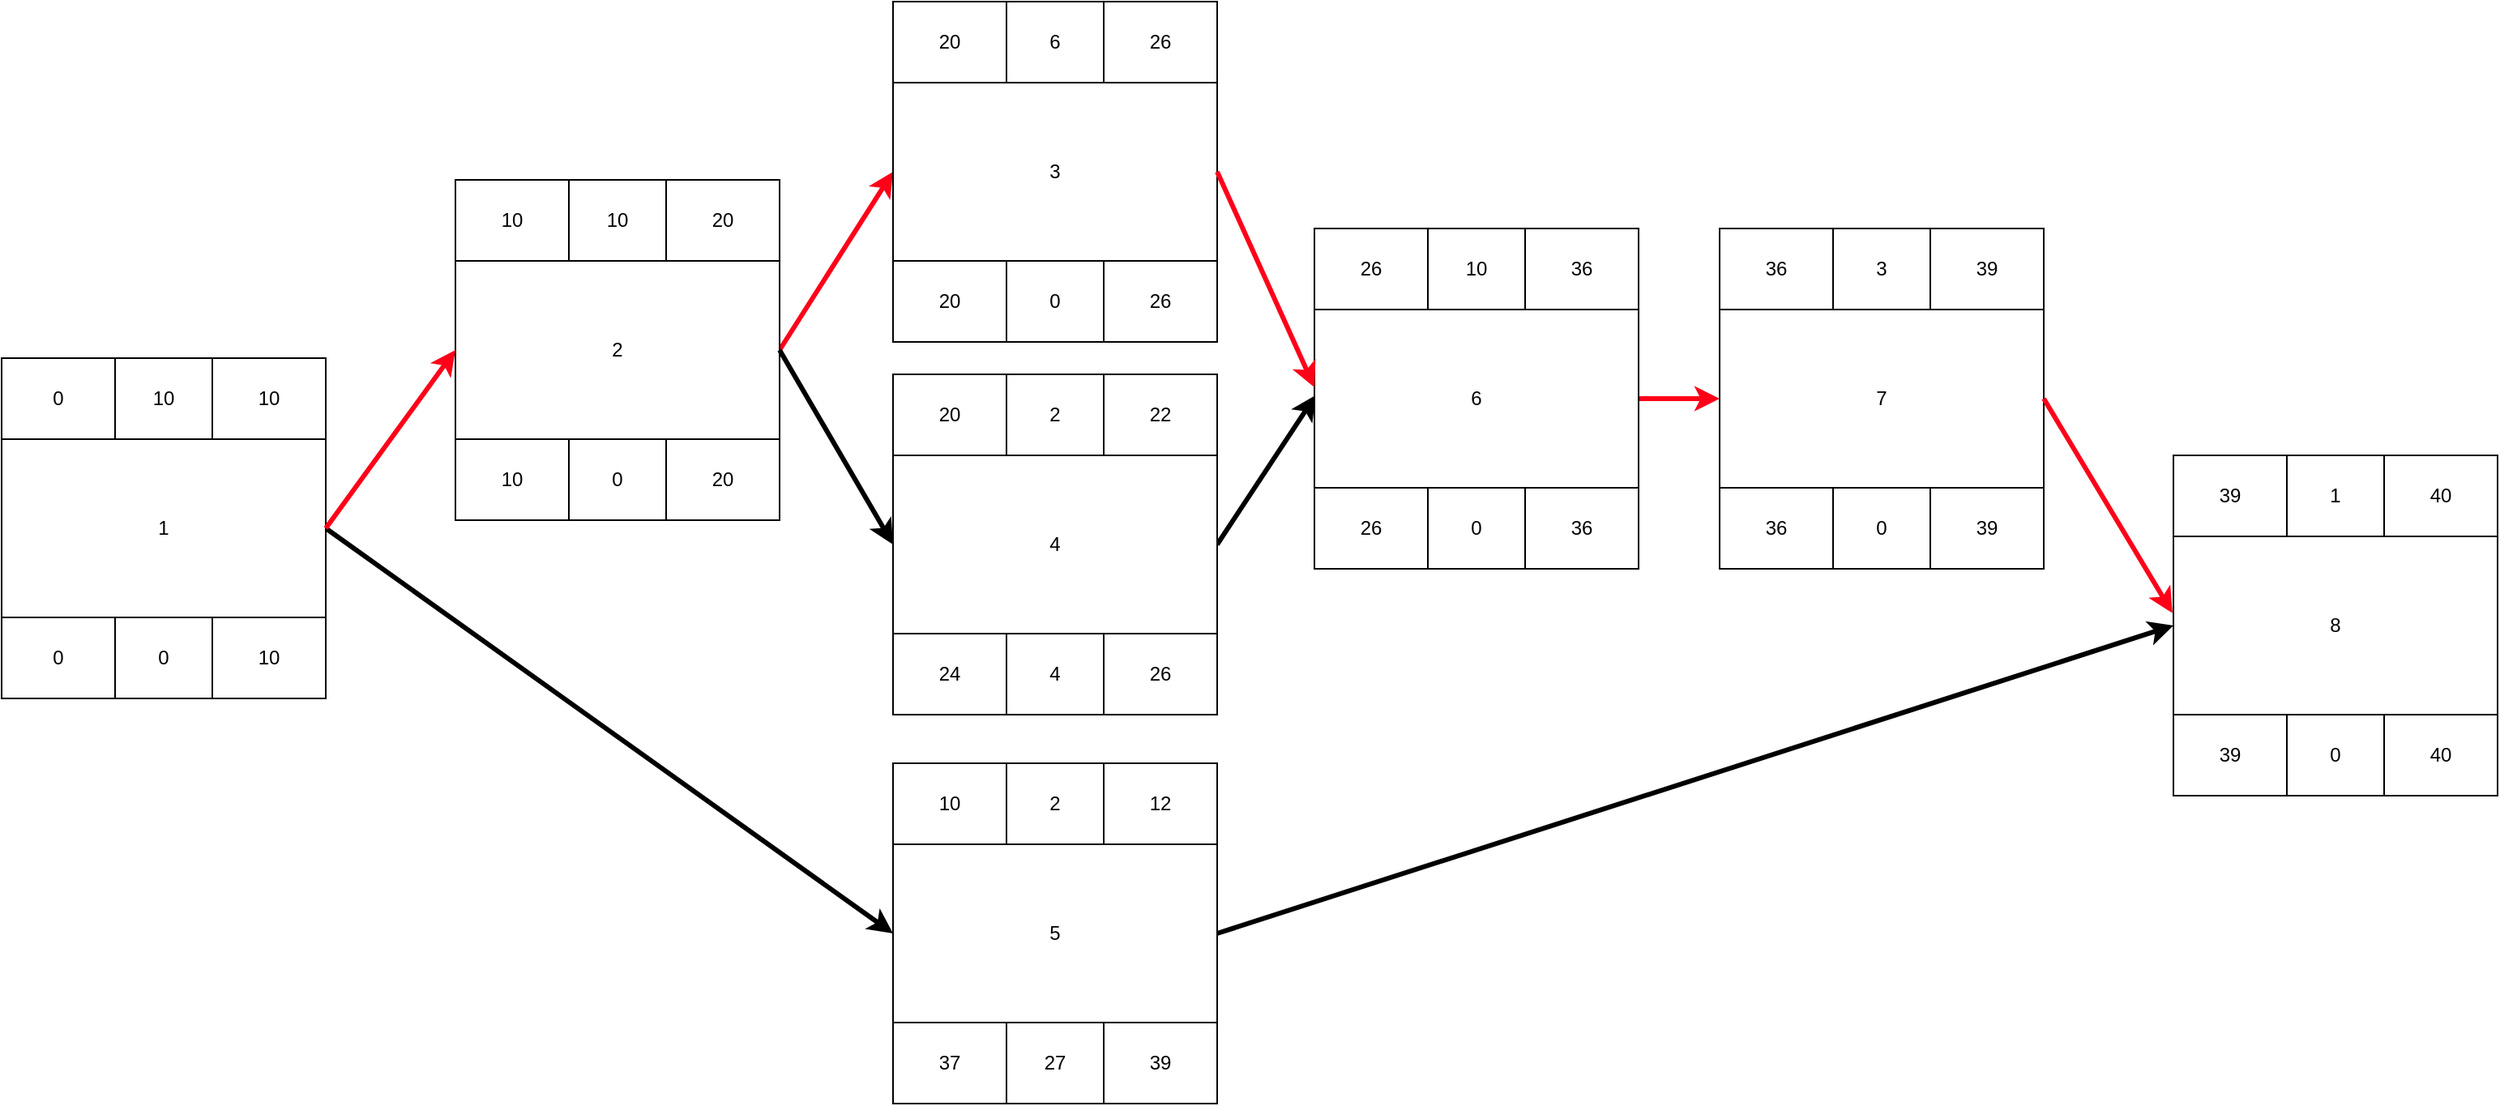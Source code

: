 <mxfile version="24.7.8">
  <diagram name="Page-1" id="9c096ad6-e400-ecc8-3e38-643d2caac077">
    <mxGraphModel dx="636" dy="748" grid="1" gridSize="10" guides="1" tooltips="1" connect="1" arrows="1" fold="1" page="1" pageScale="1.5" pageWidth="1169" pageHeight="826" background="none" math="0" shadow="0">
      <root>
        <mxCell id="0" style=";html=1;" />
        <mxCell id="1" style=";html=1;" parent="0" />
        <mxCell id="XEt0RwcjZD9UKayn3xR3-100" style="rounded=0;orthogonalLoop=1;jettySize=auto;html=1;exitX=1;exitY=0.5;exitDx=0;exitDy=0;entryX=0;entryY=0.5;entryDx=0;entryDy=0;strokeWidth=3;" edge="1" parent="1" source="XEt0RwcjZD9UKayn3xR3-6" target="XEt0RwcjZD9UKayn3xR3-86">
          <mxGeometry relative="1" as="geometry" />
        </mxCell>
        <mxCell id="XEt0RwcjZD9UKayn3xR3-6" value="" style="swimlane;startSize=0;" vertex="1" parent="1">
          <mxGeometry x="50" y="270" width="200" height="210" as="geometry" />
        </mxCell>
        <mxCell id="XEt0RwcjZD9UKayn3xR3-7" value="" style="rounded=0;whiteSpace=wrap;html=1;" vertex="1" parent="XEt0RwcjZD9UKayn3xR3-6">
          <mxGeometry y="50" width="200" height="110" as="geometry" />
        </mxCell>
        <mxCell id="XEt0RwcjZD9UKayn3xR3-8" value="" style="rounded=0;whiteSpace=wrap;html=1;" vertex="1" parent="XEt0RwcjZD9UKayn3xR3-6">
          <mxGeometry y="160" width="70" height="50" as="geometry" />
        </mxCell>
        <mxCell id="XEt0RwcjZD9UKayn3xR3-9" value="" style="rounded=0;whiteSpace=wrap;html=1;" vertex="1" parent="XEt0RwcjZD9UKayn3xR3-6">
          <mxGeometry x="70" y="160" width="60" height="50" as="geometry" />
        </mxCell>
        <mxCell id="XEt0RwcjZD9UKayn3xR3-10" value="" style="rounded=0;whiteSpace=wrap;html=1;" vertex="1" parent="XEt0RwcjZD9UKayn3xR3-6">
          <mxGeometry x="130" y="160" width="70" height="50" as="geometry" />
        </mxCell>
        <mxCell id="XEt0RwcjZD9UKayn3xR3-11" value="" style="rounded=0;whiteSpace=wrap;html=1;" vertex="1" parent="XEt0RwcjZD9UKayn3xR3-6">
          <mxGeometry width="70" height="50" as="geometry" />
        </mxCell>
        <mxCell id="XEt0RwcjZD9UKayn3xR3-12" value="" style="rounded=0;whiteSpace=wrap;html=1;" vertex="1" parent="XEt0RwcjZD9UKayn3xR3-6">
          <mxGeometry x="70" width="60" height="50" as="geometry" />
        </mxCell>
        <mxCell id="XEt0RwcjZD9UKayn3xR3-13" value="" style="rounded=0;whiteSpace=wrap;html=1;" vertex="1" parent="XEt0RwcjZD9UKayn3xR3-6">
          <mxGeometry x="130" width="70" height="50" as="geometry" />
        </mxCell>
        <mxCell id="XEt0RwcjZD9UKayn3xR3-14" value="1" style="text;html=1;align=center;verticalAlign=middle;whiteSpace=wrap;rounded=0;" vertex="1" parent="XEt0RwcjZD9UKayn3xR3-6">
          <mxGeometry x="70" y="90" width="60" height="30" as="geometry" />
        </mxCell>
        <mxCell id="XEt0RwcjZD9UKayn3xR3-15" value="0" style="text;html=1;align=center;verticalAlign=middle;whiteSpace=wrap;rounded=0;" vertex="1" parent="XEt0RwcjZD9UKayn3xR3-6">
          <mxGeometry x="5" y="10" width="60" height="30" as="geometry" />
        </mxCell>
        <mxCell id="XEt0RwcjZD9UKayn3xR3-16" value="10" style="text;html=1;align=center;verticalAlign=middle;whiteSpace=wrap;rounded=0;" vertex="1" parent="XEt0RwcjZD9UKayn3xR3-6">
          <mxGeometry x="70" y="10" width="60" height="30" as="geometry" />
        </mxCell>
        <mxCell id="XEt0RwcjZD9UKayn3xR3-17" value="10" style="text;html=1;align=center;verticalAlign=middle;whiteSpace=wrap;rounded=0;" vertex="1" parent="XEt0RwcjZD9UKayn3xR3-6">
          <mxGeometry x="135" y="10" width="60" height="30" as="geometry" />
        </mxCell>
        <mxCell id="XEt0RwcjZD9UKayn3xR3-18" value="0" style="text;html=1;align=center;verticalAlign=middle;whiteSpace=wrap;rounded=0;" vertex="1" parent="XEt0RwcjZD9UKayn3xR3-6">
          <mxGeometry x="5" y="170" width="60" height="30" as="geometry" />
        </mxCell>
        <mxCell id="XEt0RwcjZD9UKayn3xR3-19" value="0" style="text;html=1;align=center;verticalAlign=middle;whiteSpace=wrap;rounded=0;" vertex="1" parent="XEt0RwcjZD9UKayn3xR3-6">
          <mxGeometry x="70" y="170" width="60" height="30" as="geometry" />
        </mxCell>
        <mxCell id="XEt0RwcjZD9UKayn3xR3-20" value="10" style="text;html=1;align=center;verticalAlign=middle;whiteSpace=wrap;rounded=0;" vertex="1" parent="XEt0RwcjZD9UKayn3xR3-6">
          <mxGeometry x="135" y="170" width="60" height="30" as="geometry" />
        </mxCell>
        <mxCell id="XEt0RwcjZD9UKayn3xR3-52" style="rounded=0;orthogonalLoop=1;jettySize=auto;html=1;exitX=1;exitY=0.5;exitDx=0;exitDy=0;entryX=0;entryY=0.5;entryDx=0;entryDy=0;strokeColor=#FF0019;strokeWidth=3;" edge="1" parent="1" source="XEt0RwcjZD9UKayn3xR3-21" target="XEt0RwcjZD9UKayn3xR3-37">
          <mxGeometry relative="1" as="geometry" />
        </mxCell>
        <mxCell id="XEt0RwcjZD9UKayn3xR3-21" value="" style="swimlane;startSize=0;" vertex="1" parent="1">
          <mxGeometry x="330" y="160" width="200" height="210" as="geometry" />
        </mxCell>
        <mxCell id="XEt0RwcjZD9UKayn3xR3-22" value="" style="rounded=0;whiteSpace=wrap;html=1;" vertex="1" parent="XEt0RwcjZD9UKayn3xR3-21">
          <mxGeometry y="50" width="200" height="110" as="geometry" />
        </mxCell>
        <mxCell id="XEt0RwcjZD9UKayn3xR3-23" value="" style="rounded=0;whiteSpace=wrap;html=1;" vertex="1" parent="XEt0RwcjZD9UKayn3xR3-21">
          <mxGeometry y="160" width="70" height="50" as="geometry" />
        </mxCell>
        <mxCell id="XEt0RwcjZD9UKayn3xR3-24" value="" style="rounded=0;whiteSpace=wrap;html=1;" vertex="1" parent="XEt0RwcjZD9UKayn3xR3-21">
          <mxGeometry x="70" y="160" width="60" height="50" as="geometry" />
        </mxCell>
        <mxCell id="XEt0RwcjZD9UKayn3xR3-25" value="" style="rounded=0;whiteSpace=wrap;html=1;" vertex="1" parent="XEt0RwcjZD9UKayn3xR3-21">
          <mxGeometry x="130" y="160" width="70" height="50" as="geometry" />
        </mxCell>
        <mxCell id="XEt0RwcjZD9UKayn3xR3-26" value="" style="rounded=0;whiteSpace=wrap;html=1;" vertex="1" parent="XEt0RwcjZD9UKayn3xR3-21">
          <mxGeometry width="70" height="50" as="geometry" />
        </mxCell>
        <mxCell id="XEt0RwcjZD9UKayn3xR3-27" value="" style="rounded=0;whiteSpace=wrap;html=1;" vertex="1" parent="XEt0RwcjZD9UKayn3xR3-21">
          <mxGeometry x="70" width="60" height="50" as="geometry" />
        </mxCell>
        <mxCell id="XEt0RwcjZD9UKayn3xR3-28" value="" style="rounded=0;whiteSpace=wrap;html=1;" vertex="1" parent="XEt0RwcjZD9UKayn3xR3-21">
          <mxGeometry x="130" width="70" height="50" as="geometry" />
        </mxCell>
        <mxCell id="XEt0RwcjZD9UKayn3xR3-29" value="2" style="text;html=1;align=center;verticalAlign=middle;whiteSpace=wrap;rounded=0;" vertex="1" parent="XEt0RwcjZD9UKayn3xR3-21">
          <mxGeometry x="70" y="90" width="60" height="30" as="geometry" />
        </mxCell>
        <mxCell id="XEt0RwcjZD9UKayn3xR3-30" value="10" style="text;html=1;align=center;verticalAlign=middle;whiteSpace=wrap;rounded=0;" vertex="1" parent="XEt0RwcjZD9UKayn3xR3-21">
          <mxGeometry x="5" y="10" width="60" height="30" as="geometry" />
        </mxCell>
        <mxCell id="XEt0RwcjZD9UKayn3xR3-31" value="10" style="text;html=1;align=center;verticalAlign=middle;whiteSpace=wrap;rounded=0;" vertex="1" parent="XEt0RwcjZD9UKayn3xR3-21">
          <mxGeometry x="70" y="10" width="60" height="30" as="geometry" />
        </mxCell>
        <mxCell id="XEt0RwcjZD9UKayn3xR3-32" value="20" style="text;html=1;align=center;verticalAlign=middle;whiteSpace=wrap;rounded=0;" vertex="1" parent="XEt0RwcjZD9UKayn3xR3-21">
          <mxGeometry x="135" y="10" width="60" height="30" as="geometry" />
        </mxCell>
        <mxCell id="XEt0RwcjZD9UKayn3xR3-33" value="10" style="text;html=1;align=center;verticalAlign=middle;whiteSpace=wrap;rounded=0;" vertex="1" parent="XEt0RwcjZD9UKayn3xR3-21">
          <mxGeometry x="5" y="170" width="60" height="30" as="geometry" />
        </mxCell>
        <mxCell id="XEt0RwcjZD9UKayn3xR3-34" value="0" style="text;html=1;align=center;verticalAlign=middle;whiteSpace=wrap;rounded=0;" vertex="1" parent="XEt0RwcjZD9UKayn3xR3-21">
          <mxGeometry x="70" y="170" width="60" height="30" as="geometry" />
        </mxCell>
        <mxCell id="XEt0RwcjZD9UKayn3xR3-35" value="20" style="text;html=1;align=center;verticalAlign=middle;whiteSpace=wrap;rounded=0;" vertex="1" parent="XEt0RwcjZD9UKayn3xR3-21">
          <mxGeometry x="135" y="170" width="60" height="30" as="geometry" />
        </mxCell>
        <mxCell id="XEt0RwcjZD9UKayn3xR3-36" value="" style="endArrow=classic;html=1;rounded=0;exitX=1;exitY=0.5;exitDx=0;exitDy=0;entryX=0;entryY=0.5;entryDx=0;entryDy=0;strokeColor=#FF0019;strokeWidth=3;" edge="1" parent="1" source="XEt0RwcjZD9UKayn3xR3-7" target="XEt0RwcjZD9UKayn3xR3-21">
          <mxGeometry width="50" height="50" relative="1" as="geometry">
            <mxPoint x="730" y="710" as="sourcePoint" />
            <mxPoint x="780" y="660" as="targetPoint" />
          </mxGeometry>
        </mxCell>
        <mxCell id="XEt0RwcjZD9UKayn3xR3-37" value="" style="swimlane;startSize=0;" vertex="1" parent="1">
          <mxGeometry x="600" y="50" width="200" height="210" as="geometry" />
        </mxCell>
        <mxCell id="XEt0RwcjZD9UKayn3xR3-38" value="" style="rounded=0;whiteSpace=wrap;html=1;" vertex="1" parent="XEt0RwcjZD9UKayn3xR3-37">
          <mxGeometry y="50" width="200" height="110" as="geometry" />
        </mxCell>
        <mxCell id="XEt0RwcjZD9UKayn3xR3-39" value="" style="rounded=0;whiteSpace=wrap;html=1;" vertex="1" parent="XEt0RwcjZD9UKayn3xR3-37">
          <mxGeometry y="160" width="70" height="50" as="geometry" />
        </mxCell>
        <mxCell id="XEt0RwcjZD9UKayn3xR3-40" value="" style="rounded=0;whiteSpace=wrap;html=1;" vertex="1" parent="XEt0RwcjZD9UKayn3xR3-37">
          <mxGeometry x="70" y="160" width="60" height="50" as="geometry" />
        </mxCell>
        <mxCell id="XEt0RwcjZD9UKayn3xR3-41" value="" style="rounded=0;whiteSpace=wrap;html=1;" vertex="1" parent="XEt0RwcjZD9UKayn3xR3-37">
          <mxGeometry x="130" y="160" width="70" height="50" as="geometry" />
        </mxCell>
        <mxCell id="XEt0RwcjZD9UKayn3xR3-42" value="" style="rounded=0;whiteSpace=wrap;html=1;" vertex="1" parent="XEt0RwcjZD9UKayn3xR3-37">
          <mxGeometry width="70" height="50" as="geometry" />
        </mxCell>
        <mxCell id="XEt0RwcjZD9UKayn3xR3-43" value="" style="rounded=0;whiteSpace=wrap;html=1;" vertex="1" parent="XEt0RwcjZD9UKayn3xR3-37">
          <mxGeometry x="70" width="60" height="50" as="geometry" />
        </mxCell>
        <mxCell id="XEt0RwcjZD9UKayn3xR3-44" value="" style="rounded=0;whiteSpace=wrap;html=1;" vertex="1" parent="XEt0RwcjZD9UKayn3xR3-37">
          <mxGeometry x="130" width="70" height="50" as="geometry" />
        </mxCell>
        <mxCell id="XEt0RwcjZD9UKayn3xR3-45" value="3" style="text;html=1;align=center;verticalAlign=middle;whiteSpace=wrap;rounded=0;" vertex="1" parent="XEt0RwcjZD9UKayn3xR3-37">
          <mxGeometry x="70" y="90" width="60" height="30" as="geometry" />
        </mxCell>
        <mxCell id="XEt0RwcjZD9UKayn3xR3-46" value="20" style="text;html=1;align=center;verticalAlign=middle;whiteSpace=wrap;rounded=0;" vertex="1" parent="XEt0RwcjZD9UKayn3xR3-37">
          <mxGeometry x="5" y="10" width="60" height="30" as="geometry" />
        </mxCell>
        <mxCell id="XEt0RwcjZD9UKayn3xR3-47" value="6" style="text;html=1;align=center;verticalAlign=middle;whiteSpace=wrap;rounded=0;" vertex="1" parent="XEt0RwcjZD9UKayn3xR3-37">
          <mxGeometry x="70" y="10" width="60" height="30" as="geometry" />
        </mxCell>
        <mxCell id="XEt0RwcjZD9UKayn3xR3-48" value="26" style="text;html=1;align=center;verticalAlign=middle;whiteSpace=wrap;rounded=0;" vertex="1" parent="XEt0RwcjZD9UKayn3xR3-37">
          <mxGeometry x="135" y="10" width="60" height="30" as="geometry" />
        </mxCell>
        <mxCell id="XEt0RwcjZD9UKayn3xR3-49" value="20" style="text;html=1;align=center;verticalAlign=middle;whiteSpace=wrap;rounded=0;" vertex="1" parent="XEt0RwcjZD9UKayn3xR3-37">
          <mxGeometry x="5" y="170" width="60" height="30" as="geometry" />
        </mxCell>
        <mxCell id="XEt0RwcjZD9UKayn3xR3-50" value="0" style="text;html=1;align=center;verticalAlign=middle;whiteSpace=wrap;rounded=0;" vertex="1" parent="XEt0RwcjZD9UKayn3xR3-37">
          <mxGeometry x="70" y="170" width="60" height="30" as="geometry" />
        </mxCell>
        <mxCell id="XEt0RwcjZD9UKayn3xR3-51" value="26" style="text;html=1;align=center;verticalAlign=middle;whiteSpace=wrap;rounded=0;" vertex="1" parent="XEt0RwcjZD9UKayn3xR3-37">
          <mxGeometry x="135" y="170" width="60" height="30" as="geometry" />
        </mxCell>
        <mxCell id="XEt0RwcjZD9UKayn3xR3-133" style="rounded=0;orthogonalLoop=1;jettySize=auto;html=1;exitX=1;exitY=0.5;exitDx=0;exitDy=0;entryX=0.004;entryY=0.49;entryDx=0;entryDy=0;entryPerimeter=0;strokeWidth=3;" edge="1" parent="1" source="XEt0RwcjZD9UKayn3xR3-69" target="XEt0RwcjZD9UKayn3xR3-117">
          <mxGeometry relative="1" as="geometry">
            <mxPoint x="910" y="290" as="targetPoint" />
          </mxGeometry>
        </mxCell>
        <mxCell id="XEt0RwcjZD9UKayn3xR3-69" value="" style="swimlane;startSize=0;" vertex="1" parent="1">
          <mxGeometry x="600" y="280" width="200" height="210" as="geometry" />
        </mxCell>
        <mxCell id="XEt0RwcjZD9UKayn3xR3-70" value="" style="rounded=0;whiteSpace=wrap;html=1;" vertex="1" parent="XEt0RwcjZD9UKayn3xR3-69">
          <mxGeometry y="50" width="200" height="110" as="geometry" />
        </mxCell>
        <mxCell id="XEt0RwcjZD9UKayn3xR3-71" value="" style="rounded=0;whiteSpace=wrap;html=1;" vertex="1" parent="XEt0RwcjZD9UKayn3xR3-69">
          <mxGeometry y="160" width="70" height="50" as="geometry" />
        </mxCell>
        <mxCell id="XEt0RwcjZD9UKayn3xR3-72" value="" style="rounded=0;whiteSpace=wrap;html=1;" vertex="1" parent="XEt0RwcjZD9UKayn3xR3-69">
          <mxGeometry x="70" y="160" width="60" height="50" as="geometry" />
        </mxCell>
        <mxCell id="XEt0RwcjZD9UKayn3xR3-73" value="" style="rounded=0;whiteSpace=wrap;html=1;" vertex="1" parent="XEt0RwcjZD9UKayn3xR3-69">
          <mxGeometry x="130" y="160" width="70" height="50" as="geometry" />
        </mxCell>
        <mxCell id="XEt0RwcjZD9UKayn3xR3-74" value="" style="rounded=0;whiteSpace=wrap;html=1;" vertex="1" parent="XEt0RwcjZD9UKayn3xR3-69">
          <mxGeometry width="70" height="50" as="geometry" />
        </mxCell>
        <mxCell id="XEt0RwcjZD9UKayn3xR3-75" value="" style="rounded=0;whiteSpace=wrap;html=1;" vertex="1" parent="XEt0RwcjZD9UKayn3xR3-69">
          <mxGeometry x="70" width="60" height="50" as="geometry" />
        </mxCell>
        <mxCell id="XEt0RwcjZD9UKayn3xR3-76" value="" style="rounded=0;whiteSpace=wrap;html=1;" vertex="1" parent="XEt0RwcjZD9UKayn3xR3-69">
          <mxGeometry x="130" width="70" height="50" as="geometry" />
        </mxCell>
        <mxCell id="XEt0RwcjZD9UKayn3xR3-77" value="4" style="text;html=1;align=center;verticalAlign=middle;whiteSpace=wrap;rounded=0;" vertex="1" parent="XEt0RwcjZD9UKayn3xR3-69">
          <mxGeometry x="70" y="90" width="60" height="30" as="geometry" />
        </mxCell>
        <mxCell id="XEt0RwcjZD9UKayn3xR3-78" value="20" style="text;html=1;align=center;verticalAlign=middle;whiteSpace=wrap;rounded=0;" vertex="1" parent="XEt0RwcjZD9UKayn3xR3-69">
          <mxGeometry x="5" y="10" width="60" height="30" as="geometry" />
        </mxCell>
        <mxCell id="XEt0RwcjZD9UKayn3xR3-79" value="2" style="text;html=1;align=center;verticalAlign=middle;whiteSpace=wrap;rounded=0;" vertex="1" parent="XEt0RwcjZD9UKayn3xR3-69">
          <mxGeometry x="70" y="10" width="60" height="30" as="geometry" />
        </mxCell>
        <mxCell id="XEt0RwcjZD9UKayn3xR3-80" value="22" style="text;html=1;align=center;verticalAlign=middle;whiteSpace=wrap;rounded=0;" vertex="1" parent="XEt0RwcjZD9UKayn3xR3-69">
          <mxGeometry x="135" y="10" width="60" height="30" as="geometry" />
        </mxCell>
        <mxCell id="XEt0RwcjZD9UKayn3xR3-81" value="24" style="text;html=1;align=center;verticalAlign=middle;whiteSpace=wrap;rounded=0;" vertex="1" parent="XEt0RwcjZD9UKayn3xR3-69">
          <mxGeometry x="5" y="170" width="60" height="30" as="geometry" />
        </mxCell>
        <mxCell id="XEt0RwcjZD9UKayn3xR3-82" value="4" style="text;html=1;align=center;verticalAlign=middle;whiteSpace=wrap;rounded=0;" vertex="1" parent="XEt0RwcjZD9UKayn3xR3-69">
          <mxGeometry x="70" y="170" width="60" height="30" as="geometry" />
        </mxCell>
        <mxCell id="XEt0RwcjZD9UKayn3xR3-83" value="26" style="text;html=1;align=center;verticalAlign=middle;whiteSpace=wrap;rounded=0;" vertex="1" parent="XEt0RwcjZD9UKayn3xR3-69">
          <mxGeometry x="135" y="170" width="60" height="30" as="geometry" />
        </mxCell>
        <mxCell id="XEt0RwcjZD9UKayn3xR3-84" style="rounded=0;orthogonalLoop=1;jettySize=auto;html=1;exitX=1;exitY=0.5;exitDx=0;exitDy=0;entryX=0;entryY=0.5;entryDx=0;entryDy=0;strokeWidth=3;" edge="1" parent="1" source="XEt0RwcjZD9UKayn3xR3-22" target="XEt0RwcjZD9UKayn3xR3-70">
          <mxGeometry relative="1" as="geometry" />
        </mxCell>
        <mxCell id="XEt0RwcjZD9UKayn3xR3-85" value="" style="swimlane;startSize=0;" vertex="1" parent="1">
          <mxGeometry x="600" y="520" width="200" height="210" as="geometry" />
        </mxCell>
        <mxCell id="XEt0RwcjZD9UKayn3xR3-86" value="" style="rounded=0;whiteSpace=wrap;html=1;" vertex="1" parent="XEt0RwcjZD9UKayn3xR3-85">
          <mxGeometry y="50" width="200" height="110" as="geometry" />
        </mxCell>
        <mxCell id="XEt0RwcjZD9UKayn3xR3-87" value="" style="rounded=0;whiteSpace=wrap;html=1;" vertex="1" parent="XEt0RwcjZD9UKayn3xR3-85">
          <mxGeometry y="160" width="70" height="50" as="geometry" />
        </mxCell>
        <mxCell id="XEt0RwcjZD9UKayn3xR3-88" value="" style="rounded=0;whiteSpace=wrap;html=1;" vertex="1" parent="XEt0RwcjZD9UKayn3xR3-85">
          <mxGeometry x="70" y="160" width="60" height="50" as="geometry" />
        </mxCell>
        <mxCell id="XEt0RwcjZD9UKayn3xR3-89" value="" style="rounded=0;whiteSpace=wrap;html=1;" vertex="1" parent="XEt0RwcjZD9UKayn3xR3-85">
          <mxGeometry x="130" y="160" width="70" height="50" as="geometry" />
        </mxCell>
        <mxCell id="XEt0RwcjZD9UKayn3xR3-90" value="" style="rounded=0;whiteSpace=wrap;html=1;" vertex="1" parent="XEt0RwcjZD9UKayn3xR3-85">
          <mxGeometry width="70" height="50" as="geometry" />
        </mxCell>
        <mxCell id="XEt0RwcjZD9UKayn3xR3-91" value="" style="rounded=0;whiteSpace=wrap;html=1;" vertex="1" parent="XEt0RwcjZD9UKayn3xR3-85">
          <mxGeometry x="70" width="60" height="50" as="geometry" />
        </mxCell>
        <mxCell id="XEt0RwcjZD9UKayn3xR3-92" value="" style="rounded=0;whiteSpace=wrap;html=1;" vertex="1" parent="XEt0RwcjZD9UKayn3xR3-85">
          <mxGeometry x="130" width="70" height="50" as="geometry" />
        </mxCell>
        <mxCell id="XEt0RwcjZD9UKayn3xR3-93" value="5" style="text;html=1;align=center;verticalAlign=middle;whiteSpace=wrap;rounded=0;" vertex="1" parent="XEt0RwcjZD9UKayn3xR3-85">
          <mxGeometry x="70" y="90" width="60" height="30" as="geometry" />
        </mxCell>
        <mxCell id="XEt0RwcjZD9UKayn3xR3-94" value="10" style="text;html=1;align=center;verticalAlign=middle;whiteSpace=wrap;rounded=0;" vertex="1" parent="XEt0RwcjZD9UKayn3xR3-85">
          <mxGeometry x="5" y="10" width="60" height="30" as="geometry" />
        </mxCell>
        <mxCell id="XEt0RwcjZD9UKayn3xR3-95" value="2" style="text;html=1;align=center;verticalAlign=middle;whiteSpace=wrap;rounded=0;" vertex="1" parent="XEt0RwcjZD9UKayn3xR3-85">
          <mxGeometry x="70" y="10" width="60" height="30" as="geometry" />
        </mxCell>
        <mxCell id="XEt0RwcjZD9UKayn3xR3-96" value="12" style="text;html=1;align=center;verticalAlign=middle;whiteSpace=wrap;rounded=0;" vertex="1" parent="XEt0RwcjZD9UKayn3xR3-85">
          <mxGeometry x="135" y="10" width="60" height="30" as="geometry" />
        </mxCell>
        <mxCell id="XEt0RwcjZD9UKayn3xR3-97" value="37" style="text;html=1;align=center;verticalAlign=middle;whiteSpace=wrap;rounded=0;" vertex="1" parent="XEt0RwcjZD9UKayn3xR3-85">
          <mxGeometry x="5" y="170" width="60" height="30" as="geometry" />
        </mxCell>
        <mxCell id="XEt0RwcjZD9UKayn3xR3-98" value="27" style="text;html=1;align=center;verticalAlign=middle;whiteSpace=wrap;rounded=0;" vertex="1" parent="XEt0RwcjZD9UKayn3xR3-85">
          <mxGeometry x="70" y="170" width="60" height="30" as="geometry" />
        </mxCell>
        <mxCell id="XEt0RwcjZD9UKayn3xR3-99" value="39" style="text;html=1;align=center;verticalAlign=middle;whiteSpace=wrap;rounded=0;" vertex="1" parent="XEt0RwcjZD9UKayn3xR3-85">
          <mxGeometry x="135" y="170" width="60" height="30" as="geometry" />
        </mxCell>
        <mxCell id="XEt0RwcjZD9UKayn3xR3-180" style="edgeStyle=orthogonalEdgeStyle;rounded=0;orthogonalLoop=1;jettySize=auto;html=1;exitX=1;exitY=0.5;exitDx=0;exitDy=0;strokeColor=#FF0019;strokeWidth=3;" edge="1" parent="1" source="XEt0RwcjZD9UKayn3xR3-117" target="XEt0RwcjZD9UKayn3xR3-151">
          <mxGeometry relative="1" as="geometry" />
        </mxCell>
        <mxCell id="XEt0RwcjZD9UKayn3xR3-117" value="" style="swimlane;startSize=0;" vertex="1" parent="1">
          <mxGeometry x="860" y="190" width="200" height="210" as="geometry" />
        </mxCell>
        <mxCell id="XEt0RwcjZD9UKayn3xR3-118" value="" style="rounded=0;whiteSpace=wrap;html=1;" vertex="1" parent="XEt0RwcjZD9UKayn3xR3-117">
          <mxGeometry y="50" width="200" height="110" as="geometry" />
        </mxCell>
        <mxCell id="XEt0RwcjZD9UKayn3xR3-119" value="" style="rounded=0;whiteSpace=wrap;html=1;" vertex="1" parent="XEt0RwcjZD9UKayn3xR3-117">
          <mxGeometry y="160" width="70" height="50" as="geometry" />
        </mxCell>
        <mxCell id="XEt0RwcjZD9UKayn3xR3-120" value="" style="rounded=0;whiteSpace=wrap;html=1;" vertex="1" parent="XEt0RwcjZD9UKayn3xR3-117">
          <mxGeometry x="70" y="160" width="60" height="50" as="geometry" />
        </mxCell>
        <mxCell id="XEt0RwcjZD9UKayn3xR3-121" value="" style="rounded=0;whiteSpace=wrap;html=1;" vertex="1" parent="XEt0RwcjZD9UKayn3xR3-117">
          <mxGeometry x="130" y="160" width="70" height="50" as="geometry" />
        </mxCell>
        <mxCell id="XEt0RwcjZD9UKayn3xR3-122" value="" style="rounded=0;whiteSpace=wrap;html=1;" vertex="1" parent="XEt0RwcjZD9UKayn3xR3-117">
          <mxGeometry width="70" height="50" as="geometry" />
        </mxCell>
        <mxCell id="XEt0RwcjZD9UKayn3xR3-123" value="" style="rounded=0;whiteSpace=wrap;html=1;" vertex="1" parent="XEt0RwcjZD9UKayn3xR3-117">
          <mxGeometry x="70" width="60" height="50" as="geometry" />
        </mxCell>
        <mxCell id="XEt0RwcjZD9UKayn3xR3-124" value="" style="rounded=0;whiteSpace=wrap;html=1;" vertex="1" parent="XEt0RwcjZD9UKayn3xR3-117">
          <mxGeometry x="130" width="70" height="50" as="geometry" />
        </mxCell>
        <mxCell id="XEt0RwcjZD9UKayn3xR3-125" value="6" style="text;html=1;align=center;verticalAlign=middle;whiteSpace=wrap;rounded=0;" vertex="1" parent="XEt0RwcjZD9UKayn3xR3-117">
          <mxGeometry x="70" y="90" width="60" height="30" as="geometry" />
        </mxCell>
        <mxCell id="XEt0RwcjZD9UKayn3xR3-126" value="26" style="text;html=1;align=center;verticalAlign=middle;whiteSpace=wrap;rounded=0;" vertex="1" parent="XEt0RwcjZD9UKayn3xR3-117">
          <mxGeometry x="5" y="10" width="60" height="30" as="geometry" />
        </mxCell>
        <mxCell id="XEt0RwcjZD9UKayn3xR3-127" value="10" style="text;html=1;align=center;verticalAlign=middle;whiteSpace=wrap;rounded=0;" vertex="1" parent="XEt0RwcjZD9UKayn3xR3-117">
          <mxGeometry x="70" y="10" width="60" height="30" as="geometry" />
        </mxCell>
        <mxCell id="XEt0RwcjZD9UKayn3xR3-128" value="36" style="text;html=1;align=center;verticalAlign=middle;whiteSpace=wrap;rounded=0;" vertex="1" parent="XEt0RwcjZD9UKayn3xR3-117">
          <mxGeometry x="135" y="10" width="60" height="30" as="geometry" />
        </mxCell>
        <mxCell id="XEt0RwcjZD9UKayn3xR3-129" value="26" style="text;html=1;align=center;verticalAlign=middle;whiteSpace=wrap;rounded=0;" vertex="1" parent="XEt0RwcjZD9UKayn3xR3-117">
          <mxGeometry x="5" y="170" width="60" height="30" as="geometry" />
        </mxCell>
        <mxCell id="XEt0RwcjZD9UKayn3xR3-130" value="0" style="text;html=1;align=center;verticalAlign=middle;whiteSpace=wrap;rounded=0;" vertex="1" parent="XEt0RwcjZD9UKayn3xR3-117">
          <mxGeometry x="70" y="170" width="60" height="30" as="geometry" />
        </mxCell>
        <mxCell id="XEt0RwcjZD9UKayn3xR3-131" value="36" style="text;html=1;align=center;verticalAlign=middle;whiteSpace=wrap;rounded=0;" vertex="1" parent="XEt0RwcjZD9UKayn3xR3-117">
          <mxGeometry x="135" y="170" width="60" height="30" as="geometry" />
        </mxCell>
        <mxCell id="XEt0RwcjZD9UKayn3xR3-132" style="rounded=0;orthogonalLoop=1;jettySize=auto;html=1;exitX=1;exitY=0.5;exitDx=0;exitDy=0;entryX=0;entryY=0.436;entryDx=0;entryDy=0;entryPerimeter=0;strokeColor=#FF0019;strokeWidth=3;" edge="1" parent="1" source="XEt0RwcjZD9UKayn3xR3-38" target="XEt0RwcjZD9UKayn3xR3-118">
          <mxGeometry relative="1" as="geometry" />
        </mxCell>
        <mxCell id="XEt0RwcjZD9UKayn3xR3-150" value="" style="swimlane;startSize=0;" vertex="1" parent="1">
          <mxGeometry x="1110" y="190" width="200" height="210" as="geometry" />
        </mxCell>
        <mxCell id="XEt0RwcjZD9UKayn3xR3-151" value="" style="rounded=0;whiteSpace=wrap;html=1;" vertex="1" parent="XEt0RwcjZD9UKayn3xR3-150">
          <mxGeometry y="50" width="200" height="110" as="geometry" />
        </mxCell>
        <mxCell id="XEt0RwcjZD9UKayn3xR3-152" value="" style="rounded=0;whiteSpace=wrap;html=1;" vertex="1" parent="XEt0RwcjZD9UKayn3xR3-150">
          <mxGeometry y="160" width="70" height="50" as="geometry" />
        </mxCell>
        <mxCell id="XEt0RwcjZD9UKayn3xR3-153" value="" style="rounded=0;whiteSpace=wrap;html=1;" vertex="1" parent="XEt0RwcjZD9UKayn3xR3-150">
          <mxGeometry x="70" y="160" width="60" height="50" as="geometry" />
        </mxCell>
        <mxCell id="XEt0RwcjZD9UKayn3xR3-154" value="" style="rounded=0;whiteSpace=wrap;html=1;" vertex="1" parent="XEt0RwcjZD9UKayn3xR3-150">
          <mxGeometry x="130" y="160" width="70" height="50" as="geometry" />
        </mxCell>
        <mxCell id="XEt0RwcjZD9UKayn3xR3-155" value="" style="rounded=0;whiteSpace=wrap;html=1;" vertex="1" parent="XEt0RwcjZD9UKayn3xR3-150">
          <mxGeometry width="70" height="50" as="geometry" />
        </mxCell>
        <mxCell id="XEt0RwcjZD9UKayn3xR3-156" value="" style="rounded=0;whiteSpace=wrap;html=1;" vertex="1" parent="XEt0RwcjZD9UKayn3xR3-150">
          <mxGeometry x="70" width="60" height="50" as="geometry" />
        </mxCell>
        <mxCell id="XEt0RwcjZD9UKayn3xR3-157" value="" style="rounded=0;whiteSpace=wrap;html=1;" vertex="1" parent="XEt0RwcjZD9UKayn3xR3-150">
          <mxGeometry x="130" width="70" height="50" as="geometry" />
        </mxCell>
        <mxCell id="XEt0RwcjZD9UKayn3xR3-158" value="7" style="text;html=1;align=center;verticalAlign=middle;whiteSpace=wrap;rounded=0;" vertex="1" parent="XEt0RwcjZD9UKayn3xR3-150">
          <mxGeometry x="70" y="90" width="60" height="30" as="geometry" />
        </mxCell>
        <mxCell id="XEt0RwcjZD9UKayn3xR3-159" value="36" style="text;html=1;align=center;verticalAlign=middle;whiteSpace=wrap;rounded=0;" vertex="1" parent="XEt0RwcjZD9UKayn3xR3-150">
          <mxGeometry x="5" y="10" width="60" height="30" as="geometry" />
        </mxCell>
        <mxCell id="XEt0RwcjZD9UKayn3xR3-160" value="3" style="text;html=1;align=center;verticalAlign=middle;whiteSpace=wrap;rounded=0;" vertex="1" parent="XEt0RwcjZD9UKayn3xR3-150">
          <mxGeometry x="70" y="10" width="60" height="30" as="geometry" />
        </mxCell>
        <mxCell id="XEt0RwcjZD9UKayn3xR3-161" value="39" style="text;html=1;align=center;verticalAlign=middle;whiteSpace=wrap;rounded=0;" vertex="1" parent="XEt0RwcjZD9UKayn3xR3-150">
          <mxGeometry x="135" y="10" width="60" height="30" as="geometry" />
        </mxCell>
        <mxCell id="XEt0RwcjZD9UKayn3xR3-162" value="36" style="text;html=1;align=center;verticalAlign=middle;whiteSpace=wrap;rounded=0;" vertex="1" parent="XEt0RwcjZD9UKayn3xR3-150">
          <mxGeometry x="5" y="170" width="60" height="30" as="geometry" />
        </mxCell>
        <mxCell id="XEt0RwcjZD9UKayn3xR3-163" value="0" style="text;html=1;align=center;verticalAlign=middle;whiteSpace=wrap;rounded=0;" vertex="1" parent="XEt0RwcjZD9UKayn3xR3-150">
          <mxGeometry x="70" y="170" width="60" height="30" as="geometry" />
        </mxCell>
        <mxCell id="XEt0RwcjZD9UKayn3xR3-164" value="39" style="text;html=1;align=center;verticalAlign=middle;whiteSpace=wrap;rounded=0;" vertex="1" parent="XEt0RwcjZD9UKayn3xR3-150">
          <mxGeometry x="135" y="170" width="60" height="30" as="geometry" />
        </mxCell>
        <mxCell id="XEt0RwcjZD9UKayn3xR3-165" value="" style="swimlane;startSize=0;" vertex="1" parent="1">
          <mxGeometry x="1390" y="330" width="200" height="210" as="geometry" />
        </mxCell>
        <mxCell id="XEt0RwcjZD9UKayn3xR3-166" value="" style="rounded=0;whiteSpace=wrap;html=1;" vertex="1" parent="XEt0RwcjZD9UKayn3xR3-165">
          <mxGeometry y="50" width="200" height="110" as="geometry" />
        </mxCell>
        <mxCell id="XEt0RwcjZD9UKayn3xR3-167" value="" style="rounded=0;whiteSpace=wrap;html=1;" vertex="1" parent="XEt0RwcjZD9UKayn3xR3-165">
          <mxGeometry y="160" width="70" height="50" as="geometry" />
        </mxCell>
        <mxCell id="XEt0RwcjZD9UKayn3xR3-168" value="" style="rounded=0;whiteSpace=wrap;html=1;" vertex="1" parent="XEt0RwcjZD9UKayn3xR3-165">
          <mxGeometry x="70" y="160" width="60" height="50" as="geometry" />
        </mxCell>
        <mxCell id="XEt0RwcjZD9UKayn3xR3-169" value="" style="rounded=0;whiteSpace=wrap;html=1;" vertex="1" parent="XEt0RwcjZD9UKayn3xR3-165">
          <mxGeometry x="130" y="160" width="70" height="50" as="geometry" />
        </mxCell>
        <mxCell id="XEt0RwcjZD9UKayn3xR3-170" value="" style="rounded=0;whiteSpace=wrap;html=1;" vertex="1" parent="XEt0RwcjZD9UKayn3xR3-165">
          <mxGeometry width="70" height="50" as="geometry" />
        </mxCell>
        <mxCell id="XEt0RwcjZD9UKayn3xR3-171" value="" style="rounded=0;whiteSpace=wrap;html=1;" vertex="1" parent="XEt0RwcjZD9UKayn3xR3-165">
          <mxGeometry x="70" width="60" height="50" as="geometry" />
        </mxCell>
        <mxCell id="XEt0RwcjZD9UKayn3xR3-172" value="" style="rounded=0;whiteSpace=wrap;html=1;" vertex="1" parent="XEt0RwcjZD9UKayn3xR3-165">
          <mxGeometry x="130" width="70" height="50" as="geometry" />
        </mxCell>
        <mxCell id="XEt0RwcjZD9UKayn3xR3-173" value="8" style="text;html=1;align=center;verticalAlign=middle;whiteSpace=wrap;rounded=0;" vertex="1" parent="XEt0RwcjZD9UKayn3xR3-165">
          <mxGeometry x="70" y="90" width="60" height="30" as="geometry" />
        </mxCell>
        <mxCell id="XEt0RwcjZD9UKayn3xR3-174" value="39" style="text;html=1;align=center;verticalAlign=middle;whiteSpace=wrap;rounded=0;" vertex="1" parent="XEt0RwcjZD9UKayn3xR3-165">
          <mxGeometry x="5" y="10" width="60" height="30" as="geometry" />
        </mxCell>
        <mxCell id="XEt0RwcjZD9UKayn3xR3-175" value="1" style="text;html=1;align=center;verticalAlign=middle;whiteSpace=wrap;rounded=0;" vertex="1" parent="XEt0RwcjZD9UKayn3xR3-165">
          <mxGeometry x="70" y="10" width="60" height="30" as="geometry" />
        </mxCell>
        <mxCell id="XEt0RwcjZD9UKayn3xR3-176" value="40" style="text;html=1;align=center;verticalAlign=middle;whiteSpace=wrap;rounded=0;" vertex="1" parent="XEt0RwcjZD9UKayn3xR3-165">
          <mxGeometry x="135" y="10" width="60" height="30" as="geometry" />
        </mxCell>
        <mxCell id="XEt0RwcjZD9UKayn3xR3-177" value="39" style="text;html=1;align=center;verticalAlign=middle;whiteSpace=wrap;rounded=0;" vertex="1" parent="XEt0RwcjZD9UKayn3xR3-165">
          <mxGeometry x="5" y="170" width="60" height="30" as="geometry" />
        </mxCell>
        <mxCell id="XEt0RwcjZD9UKayn3xR3-178" value="0" style="text;html=1;align=center;verticalAlign=middle;whiteSpace=wrap;rounded=0;" vertex="1" parent="XEt0RwcjZD9UKayn3xR3-165">
          <mxGeometry x="70" y="170" width="60" height="30" as="geometry" />
        </mxCell>
        <mxCell id="XEt0RwcjZD9UKayn3xR3-179" value="40" style="text;html=1;align=center;verticalAlign=middle;whiteSpace=wrap;rounded=0;" vertex="1" parent="XEt0RwcjZD9UKayn3xR3-165">
          <mxGeometry x="135" y="170" width="60" height="30" as="geometry" />
        </mxCell>
        <mxCell id="XEt0RwcjZD9UKayn3xR3-181" style="rounded=0;orthogonalLoop=1;jettySize=auto;html=1;exitX=1;exitY=0.5;exitDx=0;exitDy=0;entryX=0;entryY=0.5;entryDx=0;entryDy=0;strokeWidth=3;" edge="1" parent="1" source="XEt0RwcjZD9UKayn3xR3-86" target="XEt0RwcjZD9UKayn3xR3-166">
          <mxGeometry relative="1" as="geometry" />
        </mxCell>
        <mxCell id="XEt0RwcjZD9UKayn3xR3-182" style="rounded=0;orthogonalLoop=1;jettySize=auto;html=1;exitX=1;exitY=0.5;exitDx=0;exitDy=0;entryX=-0.003;entryY=0.43;entryDx=0;entryDy=0;entryPerimeter=0;strokeColor=#FF0019;strokeWidth=3;" edge="1" parent="1" source="XEt0RwcjZD9UKayn3xR3-150" target="XEt0RwcjZD9UKayn3xR3-166">
          <mxGeometry relative="1" as="geometry" />
        </mxCell>
      </root>
    </mxGraphModel>
  </diagram>
</mxfile>
